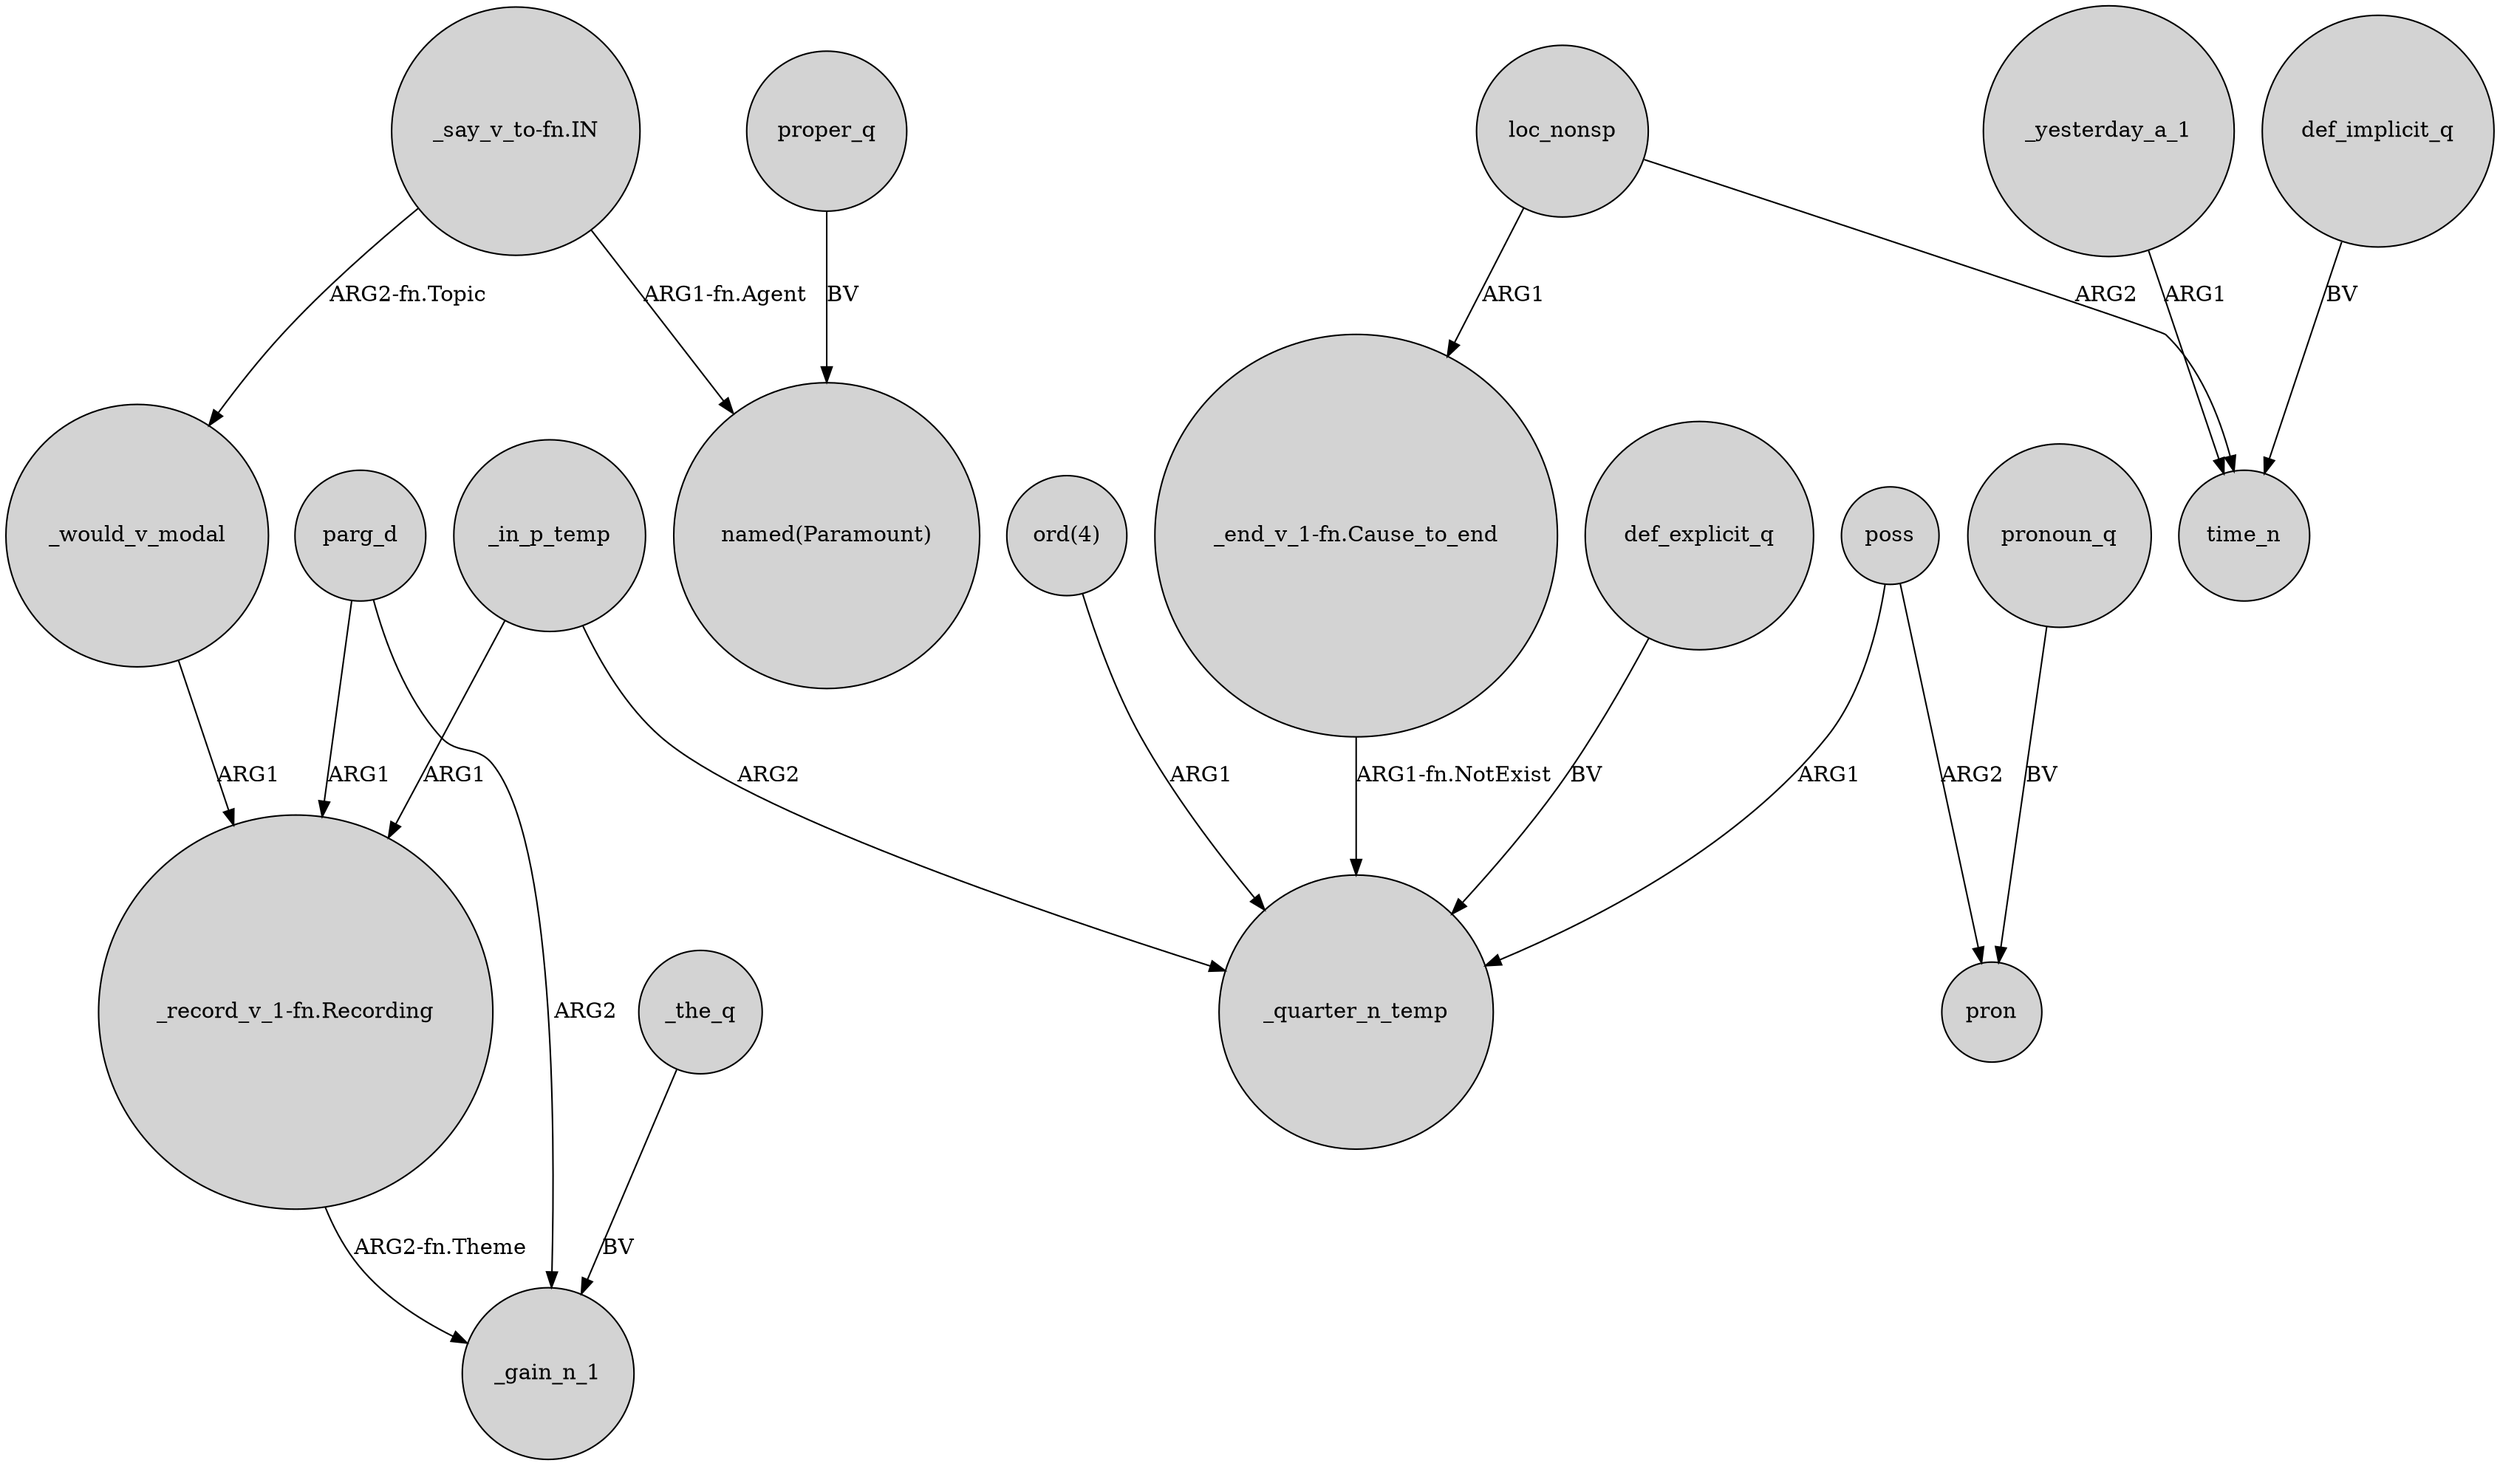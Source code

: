 digraph {
	node [shape=circle style=filled]
	"_say_v_to-fn.IN" -> _would_v_modal [label="ARG2-fn.Topic"]
	_yesterday_a_1 -> time_n [label=ARG1]
	"_record_v_1-fn.Recording" -> _gain_n_1 [label="ARG2-fn.Theme"]
	parg_d -> _gain_n_1 [label=ARG2]
	def_explicit_q -> _quarter_n_temp [label=BV]
	poss -> pron [label=ARG2]
	"_end_v_1-fn.Cause_to_end" -> _quarter_n_temp [label="ARG1-fn.NotExist"]
	"ord(4)" -> _quarter_n_temp [label=ARG1]
	_in_p_temp -> _quarter_n_temp [label=ARG2]
	loc_nonsp -> time_n [label=ARG2]
	_the_q -> _gain_n_1 [label=BV]
	parg_d -> "_record_v_1-fn.Recording" [label=ARG1]
	pronoun_q -> pron [label=BV]
	_would_v_modal -> "_record_v_1-fn.Recording" [label=ARG1]
	_in_p_temp -> "_record_v_1-fn.Recording" [label=ARG1]
	proper_q -> "named(Paramount)" [label=BV]
	poss -> _quarter_n_temp [label=ARG1]
	loc_nonsp -> "_end_v_1-fn.Cause_to_end" [label=ARG1]
	"_say_v_to-fn.IN" -> "named(Paramount)" [label="ARG1-fn.Agent"]
	def_implicit_q -> time_n [label=BV]
}
